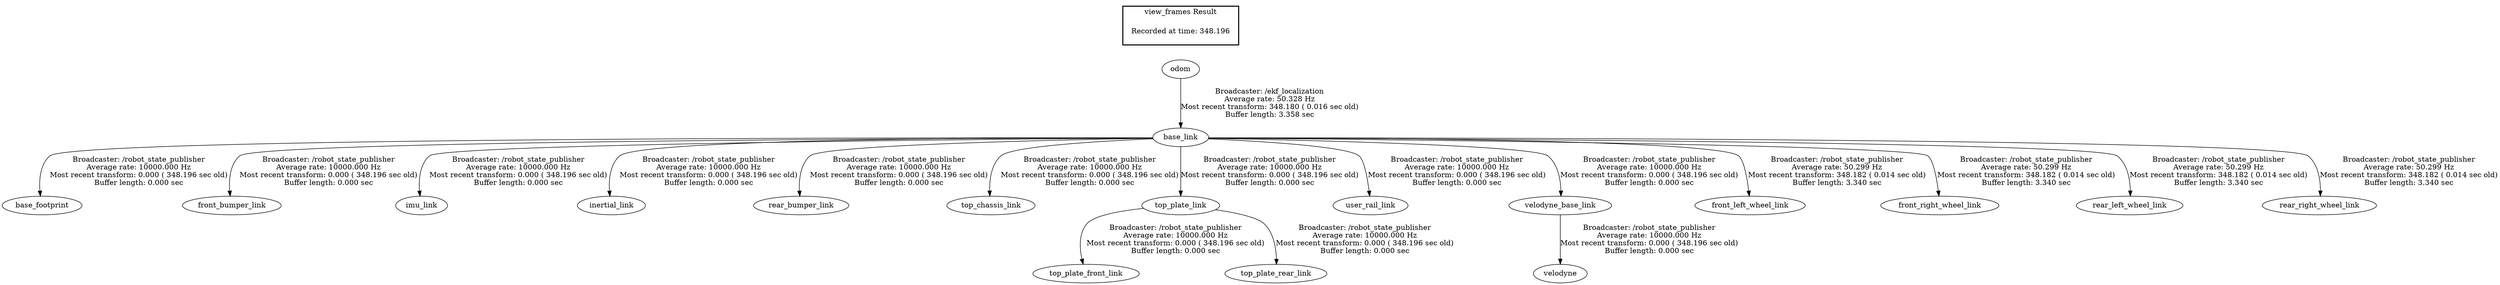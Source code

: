 digraph G {
"odom" -> "base_link"[label="Broadcaster: /ekf_localization\nAverage rate: 50.328 Hz\nMost recent transform: 348.180 ( 0.016 sec old)\nBuffer length: 3.358 sec\n"];
"base_link" -> "base_footprint"[label="Broadcaster: /robot_state_publisher\nAverage rate: 10000.000 Hz\nMost recent transform: 0.000 ( 348.196 sec old)\nBuffer length: 0.000 sec\n"];
"base_link" -> "front_bumper_link"[label="Broadcaster: /robot_state_publisher\nAverage rate: 10000.000 Hz\nMost recent transform: 0.000 ( 348.196 sec old)\nBuffer length: 0.000 sec\n"];
"base_link" -> "imu_link"[label="Broadcaster: /robot_state_publisher\nAverage rate: 10000.000 Hz\nMost recent transform: 0.000 ( 348.196 sec old)\nBuffer length: 0.000 sec\n"];
"base_link" -> "inertial_link"[label="Broadcaster: /robot_state_publisher\nAverage rate: 10000.000 Hz\nMost recent transform: 0.000 ( 348.196 sec old)\nBuffer length: 0.000 sec\n"];
"base_link" -> "rear_bumper_link"[label="Broadcaster: /robot_state_publisher\nAverage rate: 10000.000 Hz\nMost recent transform: 0.000 ( 348.196 sec old)\nBuffer length: 0.000 sec\n"];
"base_link" -> "top_chassis_link"[label="Broadcaster: /robot_state_publisher\nAverage rate: 10000.000 Hz\nMost recent transform: 0.000 ( 348.196 sec old)\nBuffer length: 0.000 sec\n"];
"top_plate_link" -> "top_plate_front_link"[label="Broadcaster: /robot_state_publisher\nAverage rate: 10000.000 Hz\nMost recent transform: 0.000 ( 348.196 sec old)\nBuffer length: 0.000 sec\n"];
"base_link" -> "top_plate_link"[label="Broadcaster: /robot_state_publisher\nAverage rate: 10000.000 Hz\nMost recent transform: 0.000 ( 348.196 sec old)\nBuffer length: 0.000 sec\n"];
"top_plate_link" -> "top_plate_rear_link"[label="Broadcaster: /robot_state_publisher\nAverage rate: 10000.000 Hz\nMost recent transform: 0.000 ( 348.196 sec old)\nBuffer length: 0.000 sec\n"];
"base_link" -> "user_rail_link"[label="Broadcaster: /robot_state_publisher\nAverage rate: 10000.000 Hz\nMost recent transform: 0.000 ( 348.196 sec old)\nBuffer length: 0.000 sec\n"];
"base_link" -> "velodyne_base_link"[label="Broadcaster: /robot_state_publisher\nAverage rate: 10000.000 Hz\nMost recent transform: 0.000 ( 348.196 sec old)\nBuffer length: 0.000 sec\n"];
"velodyne_base_link" -> "velodyne"[label="Broadcaster: /robot_state_publisher\nAverage rate: 10000.000 Hz\nMost recent transform: 0.000 ( 348.196 sec old)\nBuffer length: 0.000 sec\n"];
"base_link" -> "front_left_wheel_link"[label="Broadcaster: /robot_state_publisher\nAverage rate: 50.299 Hz\nMost recent transform: 348.182 ( 0.014 sec old)\nBuffer length: 3.340 sec\n"];
"base_link" -> "front_right_wheel_link"[label="Broadcaster: /robot_state_publisher\nAverage rate: 50.299 Hz\nMost recent transform: 348.182 ( 0.014 sec old)\nBuffer length: 3.340 sec\n"];
"base_link" -> "rear_left_wheel_link"[label="Broadcaster: /robot_state_publisher\nAverage rate: 50.299 Hz\nMost recent transform: 348.182 ( 0.014 sec old)\nBuffer length: 3.340 sec\n"];
"base_link" -> "rear_right_wheel_link"[label="Broadcaster: /robot_state_publisher\nAverage rate: 50.299 Hz\nMost recent transform: 348.182 ( 0.014 sec old)\nBuffer length: 3.340 sec\n"];
edge [style=invis];
 subgraph cluster_legend { style=bold; color=black; label ="view_frames Result";
"Recorded at time: 348.196"[ shape=plaintext ] ;
 }->"odom";
}